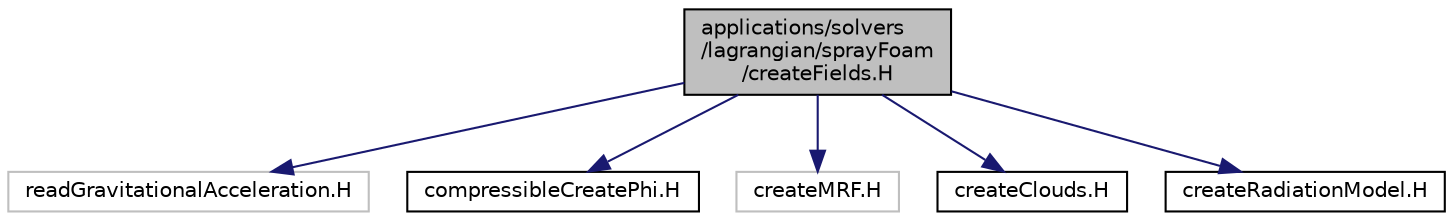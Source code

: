 digraph "applications/solvers/lagrangian/sprayFoam/createFields.H"
{
  bgcolor="transparent";
  edge [fontname="Helvetica",fontsize="10",labelfontname="Helvetica",labelfontsize="10"];
  node [fontname="Helvetica",fontsize="10",shape=record];
  Node1 [label="applications/solvers\l/lagrangian/sprayFoam\l/createFields.H",height=0.2,width=0.4,color="black", fillcolor="grey75", style="filled", fontcolor="black"];
  Node1 -> Node2 [color="midnightblue",fontsize="10",style="solid",fontname="Helvetica"];
  Node2 [label="readGravitationalAcceleration.H",height=0.2,width=0.4,color="grey75"];
  Node1 -> Node3 [color="midnightblue",fontsize="10",style="solid",fontname="Helvetica"];
  Node3 [label="compressibleCreatePhi.H",height=0.2,width=0.4,color="black",URL="$a05173.html",tooltip="Creates and initialises the face-flux field phi. "];
  Node1 -> Node4 [color="midnightblue",fontsize="10",style="solid",fontname="Helvetica"];
  Node4 [label="createMRF.H",height=0.2,width=0.4,color="grey75"];
  Node1 -> Node5 [color="midnightblue",fontsize="10",style="solid",fontname="Helvetica"];
  Node5 [label="createClouds.H",height=0.2,width=0.4,color="black",URL="$a03156.html"];
  Node1 -> Node6 [color="midnightblue",fontsize="10",style="solid",fontname="Helvetica"];
  Node6 [label="createRadiationModel.H",height=0.2,width=0.4,color="black",URL="$a10355.html"];
}
